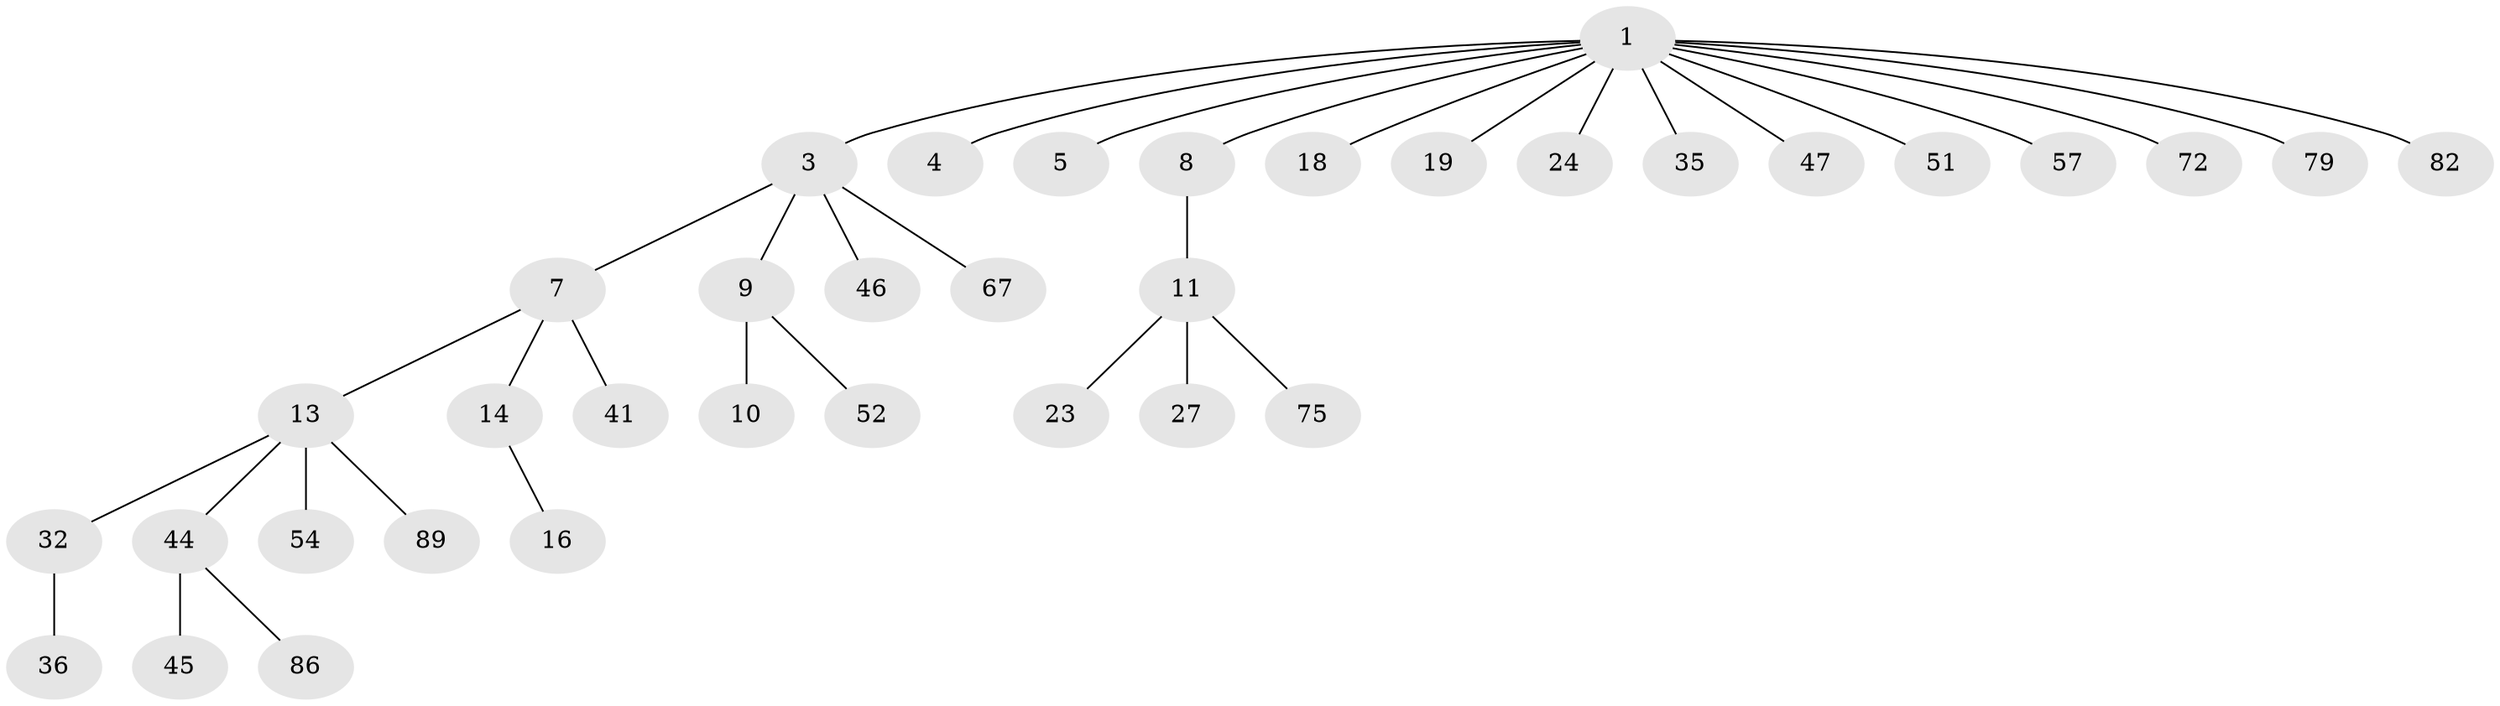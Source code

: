 // original degree distribution, {7: 0.01098901098901099, 9: 0.01098901098901099, 2: 0.2087912087912088, 3: 0.14285714285714285, 6: 0.02197802197802198, 4: 0.04395604395604396, 1: 0.5384615384615384, 5: 0.02197802197802198}
// Generated by graph-tools (version 1.1) at 2025/19/03/04/25 18:19:24]
// undirected, 36 vertices, 35 edges
graph export_dot {
graph [start="1"]
  node [color=gray90,style=filled];
  1 [super="+2"];
  3 [super="+6"];
  4 [super="+88+37"];
  5 [super="+43"];
  7 [super="+12"];
  8 [super="+69+55"];
  9;
  10;
  11;
  13 [super="+34+20"];
  14 [super="+15+33+21+22"];
  16 [super="+40"];
  18 [super="+90+50"];
  19 [super="+49+73"];
  23;
  24 [super="+64+48"];
  27;
  32 [super="+74"];
  35 [super="+39+59"];
  36;
  41 [super="+56"];
  44 [super="+61+76"];
  45 [super="+70"];
  46 [super="+63"];
  47;
  51;
  52;
  54;
  57 [super="+58"];
  67;
  72;
  75;
  79;
  82;
  86;
  89;
  1 -- 4;
  1 -- 18;
  1 -- 24;
  1 -- 47;
  1 -- 57;
  1 -- 72;
  1 -- 3;
  1 -- 35;
  1 -- 5;
  1 -- 8;
  1 -- 79;
  1 -- 82;
  1 -- 19;
  1 -- 51;
  3 -- 67;
  3 -- 7;
  3 -- 9;
  3 -- 46;
  7 -- 14;
  7 -- 41;
  7 -- 13;
  8 -- 11;
  9 -- 10;
  9 -- 52;
  11 -- 23;
  11 -- 27;
  11 -- 75;
  13 -- 32;
  13 -- 44;
  13 -- 89;
  13 -- 54;
  14 -- 16;
  32 -- 36;
  44 -- 45;
  44 -- 86;
}
